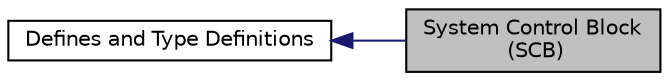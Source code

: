 digraph "System Control Block (SCB)"
{
  edge [fontname="Helvetica",fontsize="10",labelfontname="Helvetica",labelfontsize="10"];
  node [fontname="Helvetica",fontsize="10",shape=record];
  rankdir=LR;
  Node0 [label="System Control Block\l (SCB)",height=0.2,width=0.4,color="black", fillcolor="grey75", style="filled" fontcolor="black"];
  Node1 [label="Defines and Type Definitions",height=0.2,width=0.4,color="black", fillcolor="white", style="filled",URL="$d7/d46/group__CMSIS__core__register.html",tooltip="Type definitions and defines for Cortex-M processor based devices. "];
  Node1->Node0 [shape=plaintext, color="midnightblue", dir="back", style="solid"];
}
